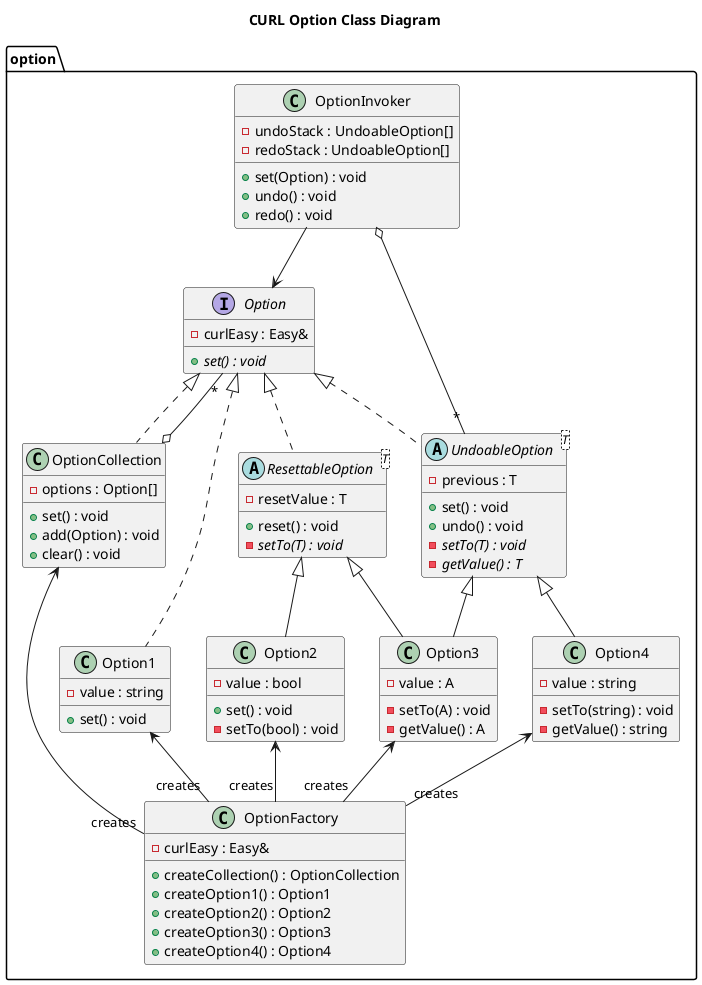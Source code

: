 @startuml curl-option-class-diagram

title CURL Option Class Diagram

package option {
    interface "Option" as CurlOption {
        - curlEasy : Easy&
        + {abstract} set() : void
    }
    class "OptionFactory" as CurlOptionFactory {
        - curlEasy : Easy&
        + createCollection() : OptionCollection
        + createOption1() : Option1
        + createOption2() : Option2
        + createOption3() : Option3
        + createOption4() : Option4
    }
    class "OptionInvoker" as CurlOptionInvoker {
        - undoStack : UndoableOption[]
        - redoStack : UndoableOption[]
        + set(Option) : void
        + undo() : void
        + redo() : void
    }
    abstract class "ResettableOption<T>" as CurlResettableOption {
        - resetValue : T
        + reset() : void
        - {abstract} setTo(T) : void
    }
    
    abstract class "UndoableOption<T>" as CurlUndoableOption {
        - previous : T
        + set() : void
        + undo() : void
        - {abstract} setTo(T) : void
        - {abstract} getValue() : T
    }
    class "OptionCollection" as CurlOptionCollection {
        - options : Option[]
        + set() : void
        + add(Option) : void
        + clear() : void
    }
    class "Option1" as CurlConcreteOption1 {
        - value : string
        + set() : void
    }
    class "Option2" as CurlConcreteOption2 {
        - value : bool
        + set() : void
        - setTo(bool) : void
    }
    class "Option3" as CurlConcreteOption3 {
        - value : A
        - setTo(A) : void
        - getValue() : A
    }
    class "Option4" as CurlConcreteOption4 {
        - value : string
        - setTo(string) : void
        - getValue() : string
    }
}

CurlOption <|.. CurlOptionCollection
CurlOption "*" --o CurlOptionCollection

CurlOption <|.. CurlResettableOption 
CurlOption <|.. CurlUndoableOption

CurlOption <|.. CurlConcreteOption1
CurlResettableOption <|-- CurlConcreteOption2
CurlResettableOption <|-- CurlConcreteOption3
CurlUndoableOption <|-- CurlConcreteOption3
CurlUndoableOption <|-- CurlConcreteOption4

CurlOptionCollection <-- "creates" CurlOptionFactory
CurlConcreteOption1 <-- "creates" CurlOptionFactory
CurlConcreteOption2 <-- "creates" CurlOptionFactory
CurlConcreteOption3 <-- "creates" CurlOptionFactory
CurlConcreteOption4 <-- "creates" CurlOptionFactory

CurlOptionInvoker --> CurlOption
CurlOptionInvoker o-- "*" CurlUndoableOption

@enduml